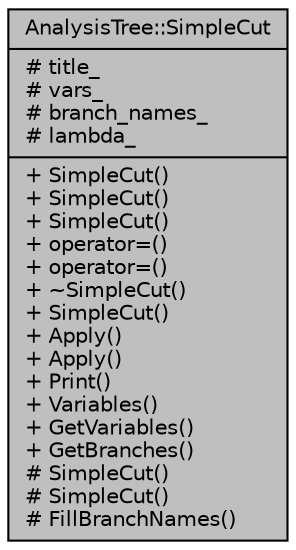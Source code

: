 digraph "AnalysisTree::SimpleCut"
{
  edge [fontname="Helvetica",fontsize="10",labelfontname="Helvetica",labelfontsize="10"];
  node [fontname="Helvetica",fontsize="10",shape=record];
  Node1 [label="{AnalysisTree::SimpleCut\n|# title_\l# vars_\l# branch_names_\l# lambda_\l|+ SimpleCut()\l+ SimpleCut()\l+ SimpleCut()\l+ operator=()\l+ operator=()\l+ ~SimpleCut()\l+ SimpleCut()\l+ Apply()\l+ Apply()\l+ Print()\l+ Variables()\l+ GetVariables()\l+ GetBranches()\l# SimpleCut()\l# SimpleCut()\l# FillBranchNames()\l}",height=0.2,width=0.4,color="black", fillcolor="grey75", style="filled", fontcolor="black"];
}
